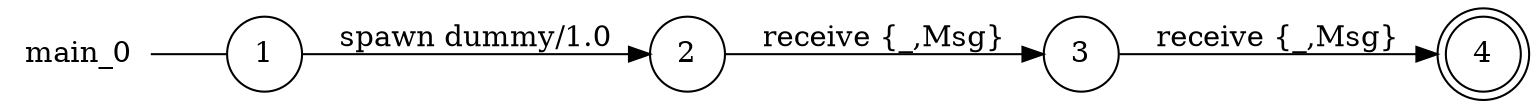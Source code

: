 digraph main_0 {
	rankdir="LR";
	n_0 [label="main_0", shape="plaintext"];
	n_1 [id="1", shape=circle, label="1"];
	n_0 -> n_1 [arrowhead=none];
	n_2 [id="2", shape=circle, label="3"];
	n_3 [id="4", shape=circle, label="2"];
	n_4 [id="3", shape=doublecircle, label="4"];

	n_2 -> n_4 [id="[$e|0]", label="receive {_,Msg}"];
	n_1 -> n_3 [id="[$e|2]", label="spawn dummy/1.0"];
	n_3 -> n_2 [id="[$e|1]", label="receive {_,Msg}"];
}
